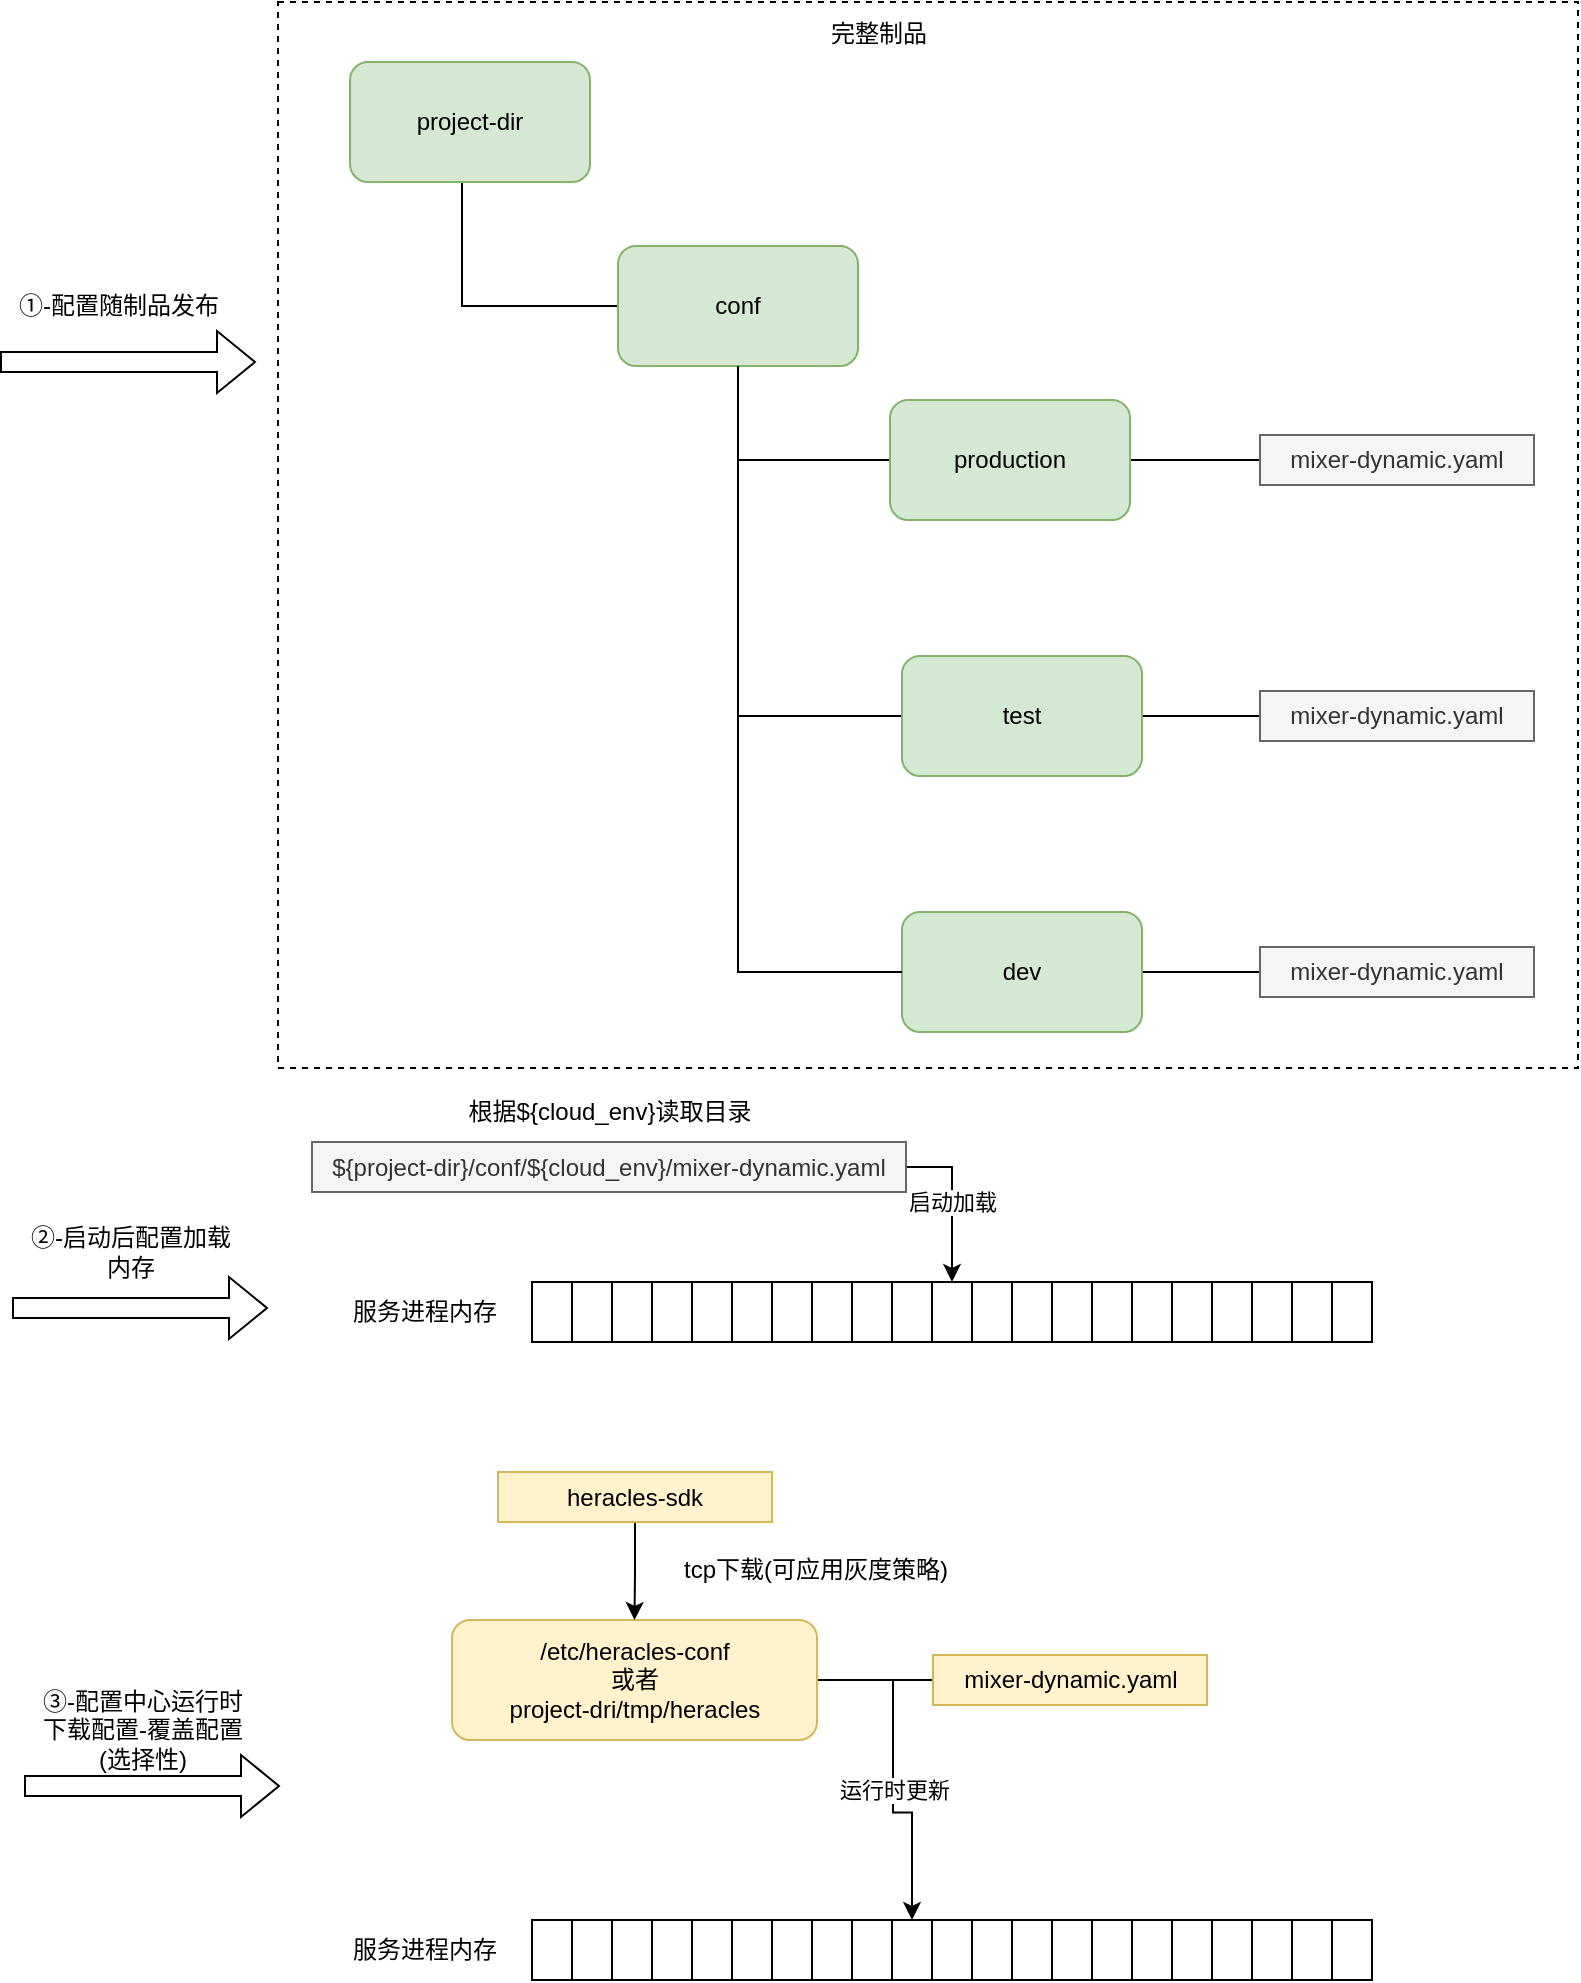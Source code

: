<mxfile version="17.1.3" type="github">
  <diagram id="rADULx-Ek7bLiix6xrIC" name="Page-1">
    <mxGraphModel dx="1422" dy="-144" grid="1" gridSize="10" guides="1" tooltips="1" connect="1" arrows="1" fold="1" page="1" pageScale="1" pageWidth="1100" pageHeight="850" math="0" shadow="0">
      <root>
        <mxCell id="0" />
        <mxCell id="1" parent="0" />
        <mxCell id="XMwFfWenAPQ74JgsBo0J-2" value="" style="rounded=0;whiteSpace=wrap;html=1;fillColor=none;strokeWidth=1;dashed=1;" vertex="1" parent="1">
          <mxGeometry x="203" y="940" width="650" height="533" as="geometry" />
        </mxCell>
        <mxCell id="XMwFfWenAPQ74JgsBo0J-3" style="edgeStyle=orthogonalEdgeStyle;rounded=0;orthogonalLoop=1;jettySize=auto;html=1;entryX=0;entryY=0.5;entryDx=0;entryDy=0;endArrow=none;endFill=0;" edge="1" parent="1" source="XMwFfWenAPQ74JgsBo0J-4" target="XMwFfWenAPQ74JgsBo0J-7">
          <mxGeometry relative="1" as="geometry">
            <mxPoint x="293" y="1132" as="targetPoint" />
            <Array as="points">
              <mxPoint x="295" y="1092" />
            </Array>
          </mxGeometry>
        </mxCell>
        <mxCell id="XMwFfWenAPQ74JgsBo0J-4" value="&lt;span&gt;project-dir&lt;/span&gt;" style="rounded=1;whiteSpace=wrap;html=1;fillColor=#d5e8d4;strokeColor=#82b366;" vertex="1" parent="1">
          <mxGeometry x="239" y="970" width="120" height="60" as="geometry" />
        </mxCell>
        <mxCell id="XMwFfWenAPQ74JgsBo0J-5" style="edgeStyle=orthogonalEdgeStyle;rounded=0;orthogonalLoop=1;jettySize=auto;html=1;entryX=0;entryY=0.5;entryDx=0;entryDy=0;endArrow=none;endFill=0;" edge="1" parent="1" source="XMwFfWenAPQ74JgsBo0J-7" target="XMwFfWenAPQ74JgsBo0J-9">
          <mxGeometry relative="1" as="geometry">
            <Array as="points">
              <mxPoint x="433" y="1169" />
            </Array>
          </mxGeometry>
        </mxCell>
        <mxCell id="XMwFfWenAPQ74JgsBo0J-6" style="edgeStyle=orthogonalEdgeStyle;rounded=0;orthogonalLoop=1;jettySize=auto;html=1;entryX=0;entryY=0.5;entryDx=0;entryDy=0;endArrow=none;endFill=0;" edge="1" parent="1" source="XMwFfWenAPQ74JgsBo0J-7" target="XMwFfWenAPQ74JgsBo0J-11">
          <mxGeometry relative="1" as="geometry">
            <Array as="points">
              <mxPoint x="433" y="1297" />
            </Array>
          </mxGeometry>
        </mxCell>
        <mxCell id="XMwFfWenAPQ74JgsBo0J-7" value="&lt;span&gt;conf&lt;/span&gt;" style="rounded=1;whiteSpace=wrap;html=1;fillColor=#d5e8d4;strokeColor=#82b366;" vertex="1" parent="1">
          <mxGeometry x="373" y="1062" width="120" height="60" as="geometry" />
        </mxCell>
        <mxCell id="XMwFfWenAPQ74JgsBo0J-8" style="edgeStyle=orthogonalEdgeStyle;rounded=0;orthogonalLoop=1;jettySize=auto;html=1;entryX=0;entryY=0.5;entryDx=0;entryDy=0;startArrow=none;startFill=0;endArrow=none;endFill=0;" edge="1" parent="1" source="XMwFfWenAPQ74JgsBo0J-9" target="XMwFfWenAPQ74JgsBo0J-12">
          <mxGeometry relative="1" as="geometry" />
        </mxCell>
        <mxCell id="XMwFfWenAPQ74JgsBo0J-9" value="&lt;span&gt;production&lt;/span&gt;" style="rounded=1;whiteSpace=wrap;html=1;fillColor=#d5e8d4;strokeColor=#82b366;" vertex="1" parent="1">
          <mxGeometry x="509" y="1139" width="120" height="60" as="geometry" />
        </mxCell>
        <mxCell id="XMwFfWenAPQ74JgsBo0J-10" style="edgeStyle=orthogonalEdgeStyle;rounded=0;orthogonalLoop=1;jettySize=auto;html=1;entryX=0;entryY=0.5;entryDx=0;entryDy=0;startArrow=none;startFill=0;endArrow=none;endFill=0;" edge="1" parent="1" source="XMwFfWenAPQ74JgsBo0J-11" target="XMwFfWenAPQ74JgsBo0J-13">
          <mxGeometry relative="1" as="geometry" />
        </mxCell>
        <mxCell id="XMwFfWenAPQ74JgsBo0J-11" value="&lt;span&gt;test&lt;/span&gt;" style="rounded=1;whiteSpace=wrap;html=1;fillColor=#d5e8d4;strokeColor=#82b366;" vertex="1" parent="1">
          <mxGeometry x="515" y="1267" width="120" height="60" as="geometry" />
        </mxCell>
        <mxCell id="XMwFfWenAPQ74JgsBo0J-12" value="mixer-dynamic.yaml" style="rounded=0;whiteSpace=wrap;html=1;fillColor=#f5f5f5;fontColor=#333333;strokeColor=#666666;" vertex="1" parent="1">
          <mxGeometry x="694" y="1156.5" width="137" height="25" as="geometry" />
        </mxCell>
        <mxCell id="XMwFfWenAPQ74JgsBo0J-13" value="mixer-dynamic.yaml" style="rounded=0;whiteSpace=wrap;html=1;fillColor=#f5f5f5;fontColor=#333333;strokeColor=#666666;" vertex="1" parent="1">
          <mxGeometry x="694" y="1284.5" width="137" height="25" as="geometry" />
        </mxCell>
        <mxCell id="XMwFfWenAPQ74JgsBo0J-14" style="edgeStyle=orthogonalEdgeStyle;rounded=0;orthogonalLoop=1;jettySize=auto;html=1;entryX=0;entryY=0.5;entryDx=0;entryDy=0;startArrow=none;startFill=0;endArrow=none;endFill=0;" edge="1" parent="1" source="XMwFfWenAPQ74JgsBo0J-15" target="XMwFfWenAPQ74JgsBo0J-16">
          <mxGeometry relative="1" as="geometry" />
        </mxCell>
        <mxCell id="XMwFfWenAPQ74JgsBo0J-15" value="&lt;span&gt;dev&lt;/span&gt;" style="rounded=1;whiteSpace=wrap;html=1;fillColor=#d5e8d4;strokeColor=#82b366;" vertex="1" parent="1">
          <mxGeometry x="515" y="1395" width="120" height="60" as="geometry" />
        </mxCell>
        <mxCell id="XMwFfWenAPQ74JgsBo0J-16" value="mixer-dynamic.yaml" style="rounded=0;whiteSpace=wrap;html=1;fillColor=#f5f5f5;fontColor=#333333;strokeColor=#666666;" vertex="1" parent="1">
          <mxGeometry x="694" y="1412.5" width="137" height="25" as="geometry" />
        </mxCell>
        <mxCell id="XMwFfWenAPQ74JgsBo0J-17" style="edgeStyle=orthogonalEdgeStyle;rounded=0;orthogonalLoop=1;jettySize=auto;html=1;entryX=0;entryY=0.5;entryDx=0;entryDy=0;endArrow=none;endFill=0;exitX=0.5;exitY=1;exitDx=0;exitDy=0;" edge="1" parent="1" source="XMwFfWenAPQ74JgsBo0J-7" target="XMwFfWenAPQ74JgsBo0J-15">
          <mxGeometry relative="1" as="geometry">
            <mxPoint x="443" y="1132" as="sourcePoint" />
            <mxPoint x="525" y="1307" as="targetPoint" />
            <Array as="points">
              <mxPoint x="433" y="1425" />
            </Array>
          </mxGeometry>
        </mxCell>
        <mxCell id="XMwFfWenAPQ74JgsBo0J-18" value="完整制品" style="text;html=1;strokeColor=none;fillColor=none;align=center;verticalAlign=middle;whiteSpace=wrap;rounded=0;dashed=1;" vertex="1" parent="1">
          <mxGeometry x="390" y="947" width="227" height="18" as="geometry" />
        </mxCell>
        <mxCell id="XMwFfWenAPQ74JgsBo0J-19" style="edgeStyle=orthogonalEdgeStyle;rounded=0;orthogonalLoop=1;jettySize=auto;html=1;entryX=0;entryY=0.5;entryDx=0;entryDy=0;startArrow=none;startFill=0;endArrow=none;endFill=0;" edge="1" parent="1" source="XMwFfWenAPQ74JgsBo0J-20" target="XMwFfWenAPQ74JgsBo0J-21">
          <mxGeometry relative="1" as="geometry" />
        </mxCell>
        <mxCell id="XMwFfWenAPQ74JgsBo0J-20" value="&lt;span&gt;/etc/heracles-conf&lt;br&gt;或者&lt;br&gt;project-dri/tmp/heracles&lt;br&gt;&lt;/span&gt;" style="rounded=1;whiteSpace=wrap;html=1;fillColor=#fff2cc;strokeColor=#d6b656;" vertex="1" parent="1">
          <mxGeometry x="290" y="1749" width="182.5" height="60" as="geometry" />
        </mxCell>
        <mxCell id="XMwFfWenAPQ74JgsBo0J-79" value="运行时更新" style="edgeStyle=orthogonalEdgeStyle;rounded=0;orthogonalLoop=1;jettySize=auto;html=1;entryX=0.5;entryY=0;entryDx=0;entryDy=0;" edge="1" parent="1" source="XMwFfWenAPQ74JgsBo0J-21" target="XMwFfWenAPQ74JgsBo0J-62">
          <mxGeometry relative="1" as="geometry" />
        </mxCell>
        <mxCell id="XMwFfWenAPQ74JgsBo0J-21" value="mixer-dynamic.yaml" style="rounded=0;whiteSpace=wrap;html=1;fillColor=#fff2cc;strokeColor=#d6b656;" vertex="1" parent="1">
          <mxGeometry x="530.5" y="1766.5" width="137" height="25" as="geometry" />
        </mxCell>
        <mxCell id="XMwFfWenAPQ74JgsBo0J-22" value="" style="shape=flexArrow;endArrow=classic;html=1;rounded=0;" edge="1" parent="1">
          <mxGeometry width="50" height="50" relative="1" as="geometry">
            <mxPoint x="64" y="1120" as="sourcePoint" />
            <mxPoint x="192" y="1120" as="targetPoint" />
          </mxGeometry>
        </mxCell>
        <mxCell id="XMwFfWenAPQ74JgsBo0J-23" value="①-配置随制品发布" style="text;html=1;strokeColor=none;fillColor=none;align=center;verticalAlign=middle;whiteSpace=wrap;rounded=0;dashed=1;" vertex="1" parent="1">
          <mxGeometry x="70" y="1077" width="107" height="30" as="geometry" />
        </mxCell>
        <mxCell id="XMwFfWenAPQ74JgsBo0J-24" value="" style="shape=flexArrow;endArrow=classic;html=1;rounded=0;" edge="1" parent="1">
          <mxGeometry width="50" height="50" relative="1" as="geometry">
            <mxPoint x="70" y="1593" as="sourcePoint" />
            <mxPoint x="198" y="1593" as="targetPoint" />
          </mxGeometry>
        </mxCell>
        <mxCell id="XMwFfWenAPQ74JgsBo0J-25" value="②-启动后配置加载内存" style="text;html=1;strokeColor=none;fillColor=none;align=center;verticalAlign=middle;whiteSpace=wrap;rounded=0;dashed=1;" vertex="1" parent="1">
          <mxGeometry x="76" y="1550" width="107" height="30" as="geometry" />
        </mxCell>
        <mxCell id="XMwFfWenAPQ74JgsBo0J-27" value="" style="rounded=0;whiteSpace=wrap;html=1;" vertex="1" parent="1">
          <mxGeometry x="330" y="1580" width="20" height="30" as="geometry" />
        </mxCell>
        <mxCell id="XMwFfWenAPQ74JgsBo0J-29" value="" style="rounded=0;whiteSpace=wrap;html=1;" vertex="1" parent="1">
          <mxGeometry x="350" y="1580" width="20" height="30" as="geometry" />
        </mxCell>
        <mxCell id="XMwFfWenAPQ74JgsBo0J-30" value="" style="rounded=0;whiteSpace=wrap;html=1;" vertex="1" parent="1">
          <mxGeometry x="370" y="1580" width="20" height="30" as="geometry" />
        </mxCell>
        <mxCell id="XMwFfWenAPQ74JgsBo0J-31" value="" style="rounded=0;whiteSpace=wrap;html=1;" vertex="1" parent="1">
          <mxGeometry x="390" y="1580" width="20" height="30" as="geometry" />
        </mxCell>
        <mxCell id="XMwFfWenAPQ74JgsBo0J-32" value="" style="rounded=0;whiteSpace=wrap;html=1;" vertex="1" parent="1">
          <mxGeometry x="410" y="1580" width="20" height="30" as="geometry" />
        </mxCell>
        <mxCell id="XMwFfWenAPQ74JgsBo0J-33" value="" style="rounded=0;whiteSpace=wrap;html=1;" vertex="1" parent="1">
          <mxGeometry x="430" y="1580" width="20" height="30" as="geometry" />
        </mxCell>
        <mxCell id="XMwFfWenAPQ74JgsBo0J-34" value="" style="rounded=0;whiteSpace=wrap;html=1;" vertex="1" parent="1">
          <mxGeometry x="450" y="1580" width="20" height="30" as="geometry" />
        </mxCell>
        <mxCell id="XMwFfWenAPQ74JgsBo0J-35" value="" style="rounded=0;whiteSpace=wrap;html=1;" vertex="1" parent="1">
          <mxGeometry x="470" y="1580" width="20" height="30" as="geometry" />
        </mxCell>
        <mxCell id="XMwFfWenAPQ74JgsBo0J-36" value="" style="rounded=0;whiteSpace=wrap;html=1;" vertex="1" parent="1">
          <mxGeometry x="490" y="1580" width="20" height="30" as="geometry" />
        </mxCell>
        <mxCell id="XMwFfWenAPQ74JgsBo0J-37" value="" style="rounded=0;whiteSpace=wrap;html=1;" vertex="1" parent="1">
          <mxGeometry x="510" y="1580" width="20" height="30" as="geometry" />
        </mxCell>
        <mxCell id="XMwFfWenAPQ74JgsBo0J-38" value="" style="rounded=0;whiteSpace=wrap;html=1;" vertex="1" parent="1">
          <mxGeometry x="530" y="1580" width="20" height="30" as="geometry" />
        </mxCell>
        <mxCell id="XMwFfWenAPQ74JgsBo0J-39" value="" style="rounded=0;whiteSpace=wrap;html=1;" vertex="1" parent="1">
          <mxGeometry x="550" y="1580" width="20" height="30" as="geometry" />
        </mxCell>
        <mxCell id="XMwFfWenAPQ74JgsBo0J-40" value="" style="rounded=0;whiteSpace=wrap;html=1;" vertex="1" parent="1">
          <mxGeometry x="570" y="1580" width="20" height="30" as="geometry" />
        </mxCell>
        <mxCell id="XMwFfWenAPQ74JgsBo0J-41" value="" style="rounded=0;whiteSpace=wrap;html=1;" vertex="1" parent="1">
          <mxGeometry x="590" y="1580" width="20" height="30" as="geometry" />
        </mxCell>
        <mxCell id="XMwFfWenAPQ74JgsBo0J-42" value="" style="rounded=0;whiteSpace=wrap;html=1;" vertex="1" parent="1">
          <mxGeometry x="610" y="1580" width="20" height="30" as="geometry" />
        </mxCell>
        <mxCell id="XMwFfWenAPQ74JgsBo0J-43" value="" style="rounded=0;whiteSpace=wrap;html=1;" vertex="1" parent="1">
          <mxGeometry x="630" y="1580" width="20" height="30" as="geometry" />
        </mxCell>
        <mxCell id="XMwFfWenAPQ74JgsBo0J-44" value="" style="rounded=0;whiteSpace=wrap;html=1;" vertex="1" parent="1">
          <mxGeometry x="650" y="1580" width="20" height="30" as="geometry" />
        </mxCell>
        <mxCell id="XMwFfWenAPQ74JgsBo0J-45" value="" style="rounded=0;whiteSpace=wrap;html=1;" vertex="1" parent="1">
          <mxGeometry x="670" y="1580" width="20" height="30" as="geometry" />
        </mxCell>
        <mxCell id="XMwFfWenAPQ74JgsBo0J-46" value="" style="rounded=0;whiteSpace=wrap;html=1;" vertex="1" parent="1">
          <mxGeometry x="690" y="1580" width="20" height="30" as="geometry" />
        </mxCell>
        <mxCell id="XMwFfWenAPQ74JgsBo0J-47" value="" style="rounded=0;whiteSpace=wrap;html=1;" vertex="1" parent="1">
          <mxGeometry x="710" y="1580" width="20" height="30" as="geometry" />
        </mxCell>
        <mxCell id="XMwFfWenAPQ74JgsBo0J-48" value="" style="rounded=0;whiteSpace=wrap;html=1;" vertex="1" parent="1">
          <mxGeometry x="730" y="1580" width="20" height="30" as="geometry" />
        </mxCell>
        <mxCell id="XMwFfWenAPQ74JgsBo0J-50" value="启动加载" style="edgeStyle=orthogonalEdgeStyle;rounded=0;orthogonalLoop=1;jettySize=auto;html=1;entryX=0.5;entryY=0;entryDx=0;entryDy=0;" edge="1" parent="1" source="XMwFfWenAPQ74JgsBo0J-49" target="XMwFfWenAPQ74JgsBo0J-38">
          <mxGeometry relative="1" as="geometry" />
        </mxCell>
        <mxCell id="XMwFfWenAPQ74JgsBo0J-49" value="${project-dir}/conf/${cloud_env}/mixer-dynamic.yaml" style="rounded=0;whiteSpace=wrap;html=1;fillColor=#f5f5f5;fontColor=#333333;strokeColor=#666666;" vertex="1" parent="1">
          <mxGeometry x="220" y="1510" width="297" height="25" as="geometry" />
        </mxCell>
        <mxCell id="XMwFfWenAPQ74JgsBo0J-51" value="" style="shape=flexArrow;endArrow=classic;html=1;rounded=0;" edge="1" parent="1">
          <mxGeometry width="50" height="50" relative="1" as="geometry">
            <mxPoint x="76" y="1832" as="sourcePoint" />
            <mxPoint x="204" y="1832" as="targetPoint" />
          </mxGeometry>
        </mxCell>
        <mxCell id="XMwFfWenAPQ74JgsBo0J-52" value="③-配置中心运行时下载配置-覆盖配置(选择性)" style="text;html=1;strokeColor=none;fillColor=none;align=center;verticalAlign=middle;whiteSpace=wrap;rounded=0;dashed=1;" vertex="1" parent="1">
          <mxGeometry x="82" y="1789" width="107" height="30" as="geometry" />
        </mxCell>
        <mxCell id="XMwFfWenAPQ74JgsBo0J-53" value="" style="rounded=0;whiteSpace=wrap;html=1;" vertex="1" parent="1">
          <mxGeometry x="330" y="1899" width="20" height="30" as="geometry" />
        </mxCell>
        <mxCell id="XMwFfWenAPQ74JgsBo0J-54" value="" style="rounded=0;whiteSpace=wrap;html=1;" vertex="1" parent="1">
          <mxGeometry x="350" y="1899" width="20" height="30" as="geometry" />
        </mxCell>
        <mxCell id="XMwFfWenAPQ74JgsBo0J-55" value="" style="rounded=0;whiteSpace=wrap;html=1;" vertex="1" parent="1">
          <mxGeometry x="370" y="1899" width="20" height="30" as="geometry" />
        </mxCell>
        <mxCell id="XMwFfWenAPQ74JgsBo0J-56" value="" style="rounded=0;whiteSpace=wrap;html=1;" vertex="1" parent="1">
          <mxGeometry x="390" y="1899" width="20" height="30" as="geometry" />
        </mxCell>
        <mxCell id="XMwFfWenAPQ74JgsBo0J-57" value="" style="rounded=0;whiteSpace=wrap;html=1;" vertex="1" parent="1">
          <mxGeometry x="410" y="1899" width="20" height="30" as="geometry" />
        </mxCell>
        <mxCell id="XMwFfWenAPQ74JgsBo0J-58" value="" style="rounded=0;whiteSpace=wrap;html=1;" vertex="1" parent="1">
          <mxGeometry x="430" y="1899" width="20" height="30" as="geometry" />
        </mxCell>
        <mxCell id="XMwFfWenAPQ74JgsBo0J-59" value="" style="rounded=0;whiteSpace=wrap;html=1;" vertex="1" parent="1">
          <mxGeometry x="450" y="1899" width="20" height="30" as="geometry" />
        </mxCell>
        <mxCell id="XMwFfWenAPQ74JgsBo0J-60" value="" style="rounded=0;whiteSpace=wrap;html=1;" vertex="1" parent="1">
          <mxGeometry x="470" y="1899" width="20" height="30" as="geometry" />
        </mxCell>
        <mxCell id="XMwFfWenAPQ74JgsBo0J-61" value="" style="rounded=0;whiteSpace=wrap;html=1;" vertex="1" parent="1">
          <mxGeometry x="490" y="1899" width="20" height="30" as="geometry" />
        </mxCell>
        <mxCell id="XMwFfWenAPQ74JgsBo0J-62" value="" style="rounded=0;whiteSpace=wrap;html=1;" vertex="1" parent="1">
          <mxGeometry x="510" y="1899" width="20" height="30" as="geometry" />
        </mxCell>
        <mxCell id="XMwFfWenAPQ74JgsBo0J-63" value="" style="rounded=0;whiteSpace=wrap;html=1;" vertex="1" parent="1">
          <mxGeometry x="530" y="1899" width="20" height="30" as="geometry" />
        </mxCell>
        <mxCell id="XMwFfWenAPQ74JgsBo0J-64" value="" style="rounded=0;whiteSpace=wrap;html=1;" vertex="1" parent="1">
          <mxGeometry x="550" y="1899" width="20" height="30" as="geometry" />
        </mxCell>
        <mxCell id="XMwFfWenAPQ74JgsBo0J-65" value="" style="rounded=0;whiteSpace=wrap;html=1;" vertex="1" parent="1">
          <mxGeometry x="570" y="1899" width="20" height="30" as="geometry" />
        </mxCell>
        <mxCell id="XMwFfWenAPQ74JgsBo0J-66" value="" style="rounded=0;whiteSpace=wrap;html=1;" vertex="1" parent="1">
          <mxGeometry x="590" y="1899" width="20" height="30" as="geometry" />
        </mxCell>
        <mxCell id="XMwFfWenAPQ74JgsBo0J-67" value="" style="rounded=0;whiteSpace=wrap;html=1;" vertex="1" parent="1">
          <mxGeometry x="610" y="1899" width="20" height="30" as="geometry" />
        </mxCell>
        <mxCell id="XMwFfWenAPQ74JgsBo0J-68" value="" style="rounded=0;whiteSpace=wrap;html=1;" vertex="1" parent="1">
          <mxGeometry x="630" y="1899" width="20" height="30" as="geometry" />
        </mxCell>
        <mxCell id="XMwFfWenAPQ74JgsBo0J-69" value="" style="rounded=0;whiteSpace=wrap;html=1;" vertex="1" parent="1">
          <mxGeometry x="650" y="1899" width="20" height="30" as="geometry" />
        </mxCell>
        <mxCell id="XMwFfWenAPQ74JgsBo0J-70" value="" style="rounded=0;whiteSpace=wrap;html=1;" vertex="1" parent="1">
          <mxGeometry x="670" y="1899" width="20" height="30" as="geometry" />
        </mxCell>
        <mxCell id="XMwFfWenAPQ74JgsBo0J-71" value="" style="rounded=0;whiteSpace=wrap;html=1;" vertex="1" parent="1">
          <mxGeometry x="690" y="1899" width="20" height="30" as="geometry" />
        </mxCell>
        <mxCell id="XMwFfWenAPQ74JgsBo0J-72" value="" style="rounded=0;whiteSpace=wrap;html=1;" vertex="1" parent="1">
          <mxGeometry x="710" y="1899" width="20" height="30" as="geometry" />
        </mxCell>
        <mxCell id="XMwFfWenAPQ74JgsBo0J-73" value="" style="rounded=0;whiteSpace=wrap;html=1;" vertex="1" parent="1">
          <mxGeometry x="730" y="1899" width="20" height="30" as="geometry" />
        </mxCell>
        <mxCell id="XMwFfWenAPQ74JgsBo0J-77" style="edgeStyle=orthogonalEdgeStyle;rounded=0;orthogonalLoop=1;jettySize=auto;html=1;entryX=0.5;entryY=0;entryDx=0;entryDy=0;" edge="1" parent="1" source="XMwFfWenAPQ74JgsBo0J-75" target="XMwFfWenAPQ74JgsBo0J-20">
          <mxGeometry relative="1" as="geometry" />
        </mxCell>
        <mxCell id="XMwFfWenAPQ74JgsBo0J-75" value="heracles-sdk" style="rounded=0;whiteSpace=wrap;html=1;fillColor=#fff2cc;strokeColor=#d6b656;" vertex="1" parent="1">
          <mxGeometry x="313" y="1675" width="137" height="25" as="geometry" />
        </mxCell>
        <mxCell id="XMwFfWenAPQ74JgsBo0J-78" value="tcp下载(可应用灰度策略)" style="text;html=1;strokeColor=none;fillColor=none;align=center;verticalAlign=middle;whiteSpace=wrap;rounded=0;dashed=1;" vertex="1" parent="1">
          <mxGeometry x="327" y="1709" width="290" height="30" as="geometry" />
        </mxCell>
        <mxCell id="XMwFfWenAPQ74JgsBo0J-82" value="服务进程内存" style="text;html=1;strokeColor=none;fillColor=none;align=center;verticalAlign=middle;whiteSpace=wrap;rounded=0;dashed=1;" vertex="1" parent="1">
          <mxGeometry x="223" y="1899" width="107" height="30" as="geometry" />
        </mxCell>
        <mxCell id="XMwFfWenAPQ74JgsBo0J-83" value="根据${cloud_env}读取目录" style="text;html=1;strokeColor=none;fillColor=none;align=center;verticalAlign=middle;whiteSpace=wrap;rounded=0;dashed=1;" vertex="1" parent="1">
          <mxGeometry x="281.5" y="1480" width="174" height="30" as="geometry" />
        </mxCell>
        <mxCell id="XMwFfWenAPQ74JgsBo0J-86" value="服务进程内存" style="text;html=1;strokeColor=none;fillColor=none;align=center;verticalAlign=middle;whiteSpace=wrap;rounded=0;dashed=1;" vertex="1" parent="1">
          <mxGeometry x="223" y="1580" width="107" height="30" as="geometry" />
        </mxCell>
      </root>
    </mxGraphModel>
  </diagram>
</mxfile>
